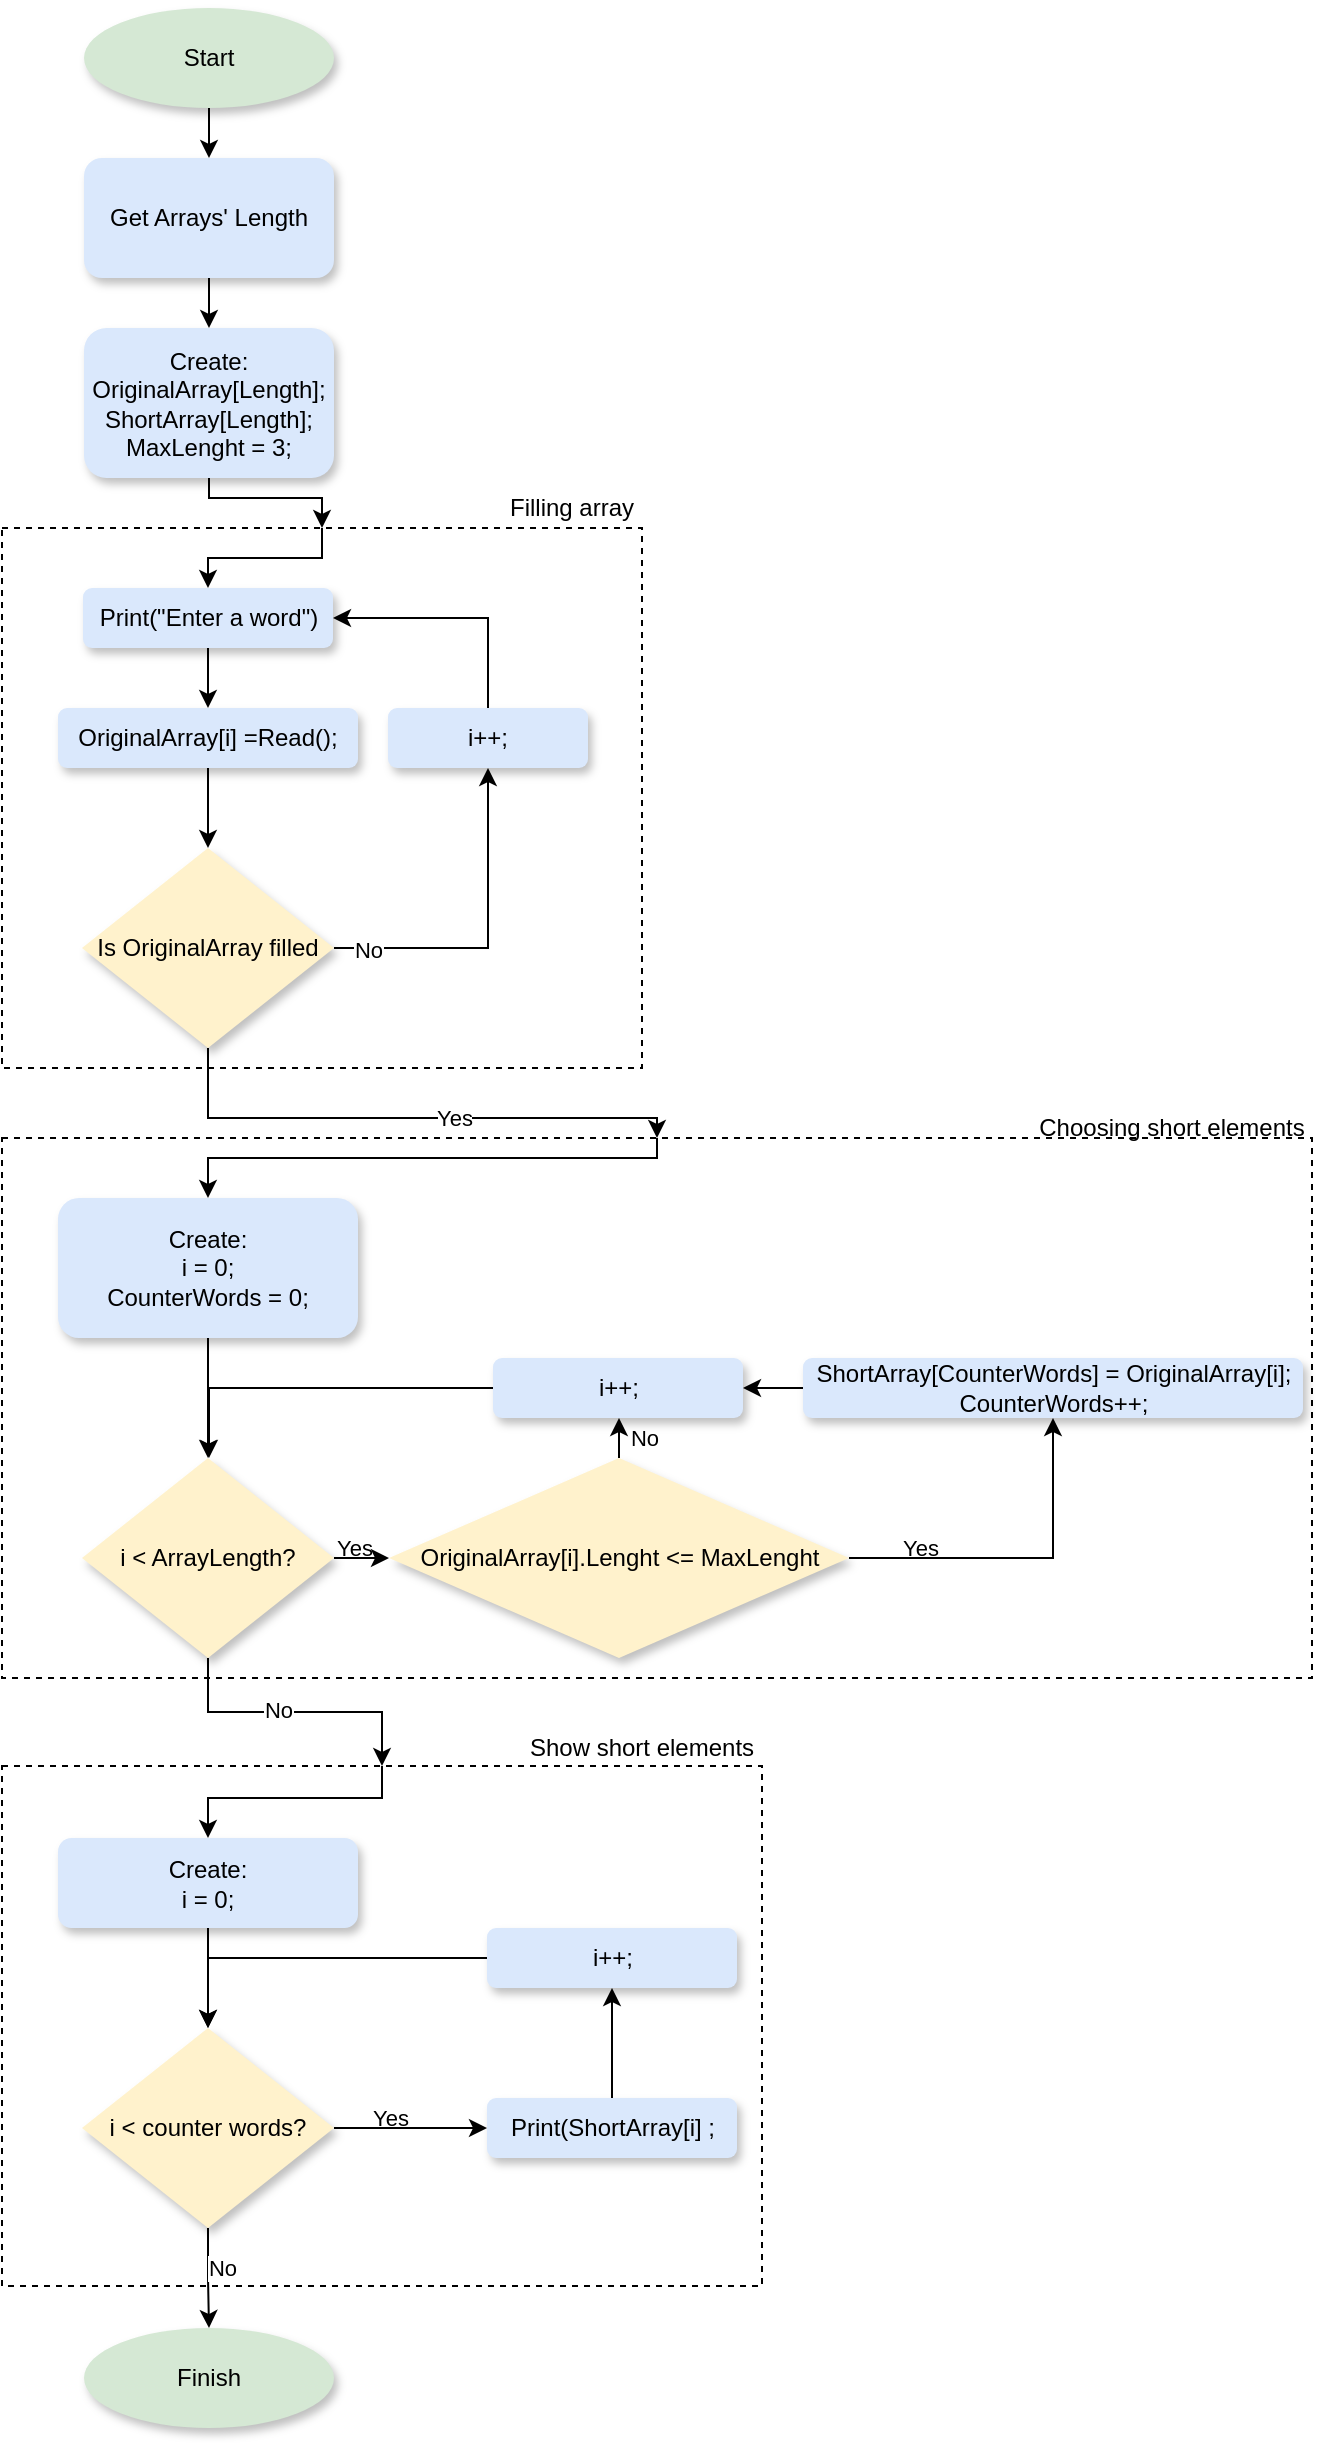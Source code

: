 <mxfile version="17.4.0" type="device"><diagram id="9f0XdQzy3FKB5ScoxyF3" name="Page-1"><mxGraphModel dx="1218" dy="765" grid="1" gridSize="10" guides="1" tooltips="1" connect="1" arrows="1" fold="1" page="1" pageScale="1" pageWidth="827" pageHeight="1169" math="0" shadow="0"><root><mxCell id="0"/><mxCell id="1" parent="0"/><mxCell id="fElGXvAatb5e82R6H3Z8-26" value="" style="rounded=0;whiteSpace=wrap;html=1;fillColor=none;dashed=1;" parent="1" vertex="1"><mxGeometry x="300" y="590" width="655" height="270" as="geometry"/></mxCell><mxCell id="fElGXvAatb5e82R6H3Z8-15" value="" style="rounded=0;whiteSpace=wrap;html=1;fillColor=none;dashed=1;" parent="1" vertex="1"><mxGeometry x="300" y="285" width="320" height="270" as="geometry"/></mxCell><mxCell id="fElGXvAatb5e82R6H3Z8-1" value="Start" style="ellipse;whiteSpace=wrap;html=1;fillColor=#d5e8d4;strokeColor=none;shadow=1;" parent="1" vertex="1"><mxGeometry x="341" y="25" width="125" height="50" as="geometry"/></mxCell><mxCell id="fElGXvAatb5e82R6H3Z8-2" value="Finish" style="ellipse;whiteSpace=wrap;html=1;fillColor=#d5e8d4;strokeColor=none;shadow=1;" parent="1" vertex="1"><mxGeometry x="341" y="1185" width="125" height="50" as="geometry"/></mxCell><mxCell id="fElGXvAatb5e82R6H3Z8-3" value="Create:&lt;br&gt;OriginalArray[Length];&lt;br&gt;ShortArray[Length];&lt;br&gt;MaxLenght = 3;" style="rounded=1;whiteSpace=wrap;html=1;fillColor=#dae8fc;strokeColor=none;shadow=1;" parent="1" vertex="1"><mxGeometry x="341" y="185" width="125" height="75" as="geometry"/></mxCell><mxCell id="fElGXvAatb5e82R6H3Z8-4" value="" style="endArrow=classic;html=1;rounded=0;exitX=0.5;exitY=1;exitDx=0;exitDy=0;entryX=0.5;entryY=0;entryDx=0;entryDy=0;" parent="1" source="fElGXvAatb5e82R6H3Z8-1" target="-HsQi6lcURpqsO1s5cyl-1" edge="1"><mxGeometry width="50" height="50" relative="1" as="geometry"><mxPoint x="390" y="300" as="sourcePoint"/><mxPoint x="440" y="250" as="targetPoint"/></mxGeometry></mxCell><mxCell id="fElGXvAatb5e82R6H3Z8-22" value="" style="edgeStyle=orthogonalEdgeStyle;rounded=0;orthogonalLoop=1;jettySize=auto;html=1;entryX=0.5;entryY=0;entryDx=0;entryDy=0;" parent="1" source="fElGXvAatb5e82R6H3Z8-5" target="fElGXvAatb5e82R6H3Z8-26" edge="1"><mxGeometry relative="1" as="geometry"><Array as="points"><mxPoint x="403" y="580"/><mxPoint x="628" y="580"/></Array></mxGeometry></mxCell><mxCell id="fElGXvAatb5e82R6H3Z8-23" value="Yes" style="edgeLabel;html=1;align=center;verticalAlign=middle;resizable=0;points=[];" parent="fElGXvAatb5e82R6H3Z8-22" vertex="1" connectable="0"><mxGeometry x="0.171" relative="1" as="geometry"><mxPoint as="offset"/></mxGeometry></mxCell><mxCell id="fElGXvAatb5e82R6H3Z8-5" value="Is OriginalArray filled" style="rhombus;whiteSpace=wrap;html=1;fillColor=#fff2cc;strokeColor=none;shadow=1;rounded=0;" parent="1" vertex="1"><mxGeometry x="340" y="445" width="126" height="100" as="geometry"/></mxCell><mxCell id="fElGXvAatb5e82R6H3Z8-10" value="" style="edgeStyle=orthogonalEdgeStyle;rounded=0;orthogonalLoop=1;jettySize=auto;html=1;" parent="1" source="fElGXvAatb5e82R6H3Z8-7" target="fElGXvAatb5e82R6H3Z8-8" edge="1"><mxGeometry relative="1" as="geometry"/></mxCell><mxCell id="fElGXvAatb5e82R6H3Z8-7" value="Print(&quot;Enter a word&quot;)" style="rounded=1;whiteSpace=wrap;html=1;fillColor=#dae8fc;strokeColor=none;shadow=1;" parent="1" vertex="1"><mxGeometry x="340.5" y="315" width="125" height="30" as="geometry"/></mxCell><mxCell id="fElGXvAatb5e82R6H3Z8-11" value="" style="edgeStyle=orthogonalEdgeStyle;rounded=0;orthogonalLoop=1;jettySize=auto;html=1;" parent="1" source="fElGXvAatb5e82R6H3Z8-8" target="fElGXvAatb5e82R6H3Z8-5" edge="1"><mxGeometry relative="1" as="geometry"/></mxCell><mxCell id="fElGXvAatb5e82R6H3Z8-8" value="OriginalArray[i] =Read();" style="rounded=1;whiteSpace=wrap;html=1;fillColor=#dae8fc;strokeColor=none;shadow=1;" parent="1" vertex="1"><mxGeometry x="328" y="375" width="150" height="30" as="geometry"/></mxCell><mxCell id="fElGXvAatb5e82R6H3Z8-12" value="" style="edgeStyle=elbowEdgeStyle;elbow=horizontal;endArrow=classic;html=1;rounded=0;exitX=1;exitY=0.5;exitDx=0;exitDy=0;entryX=0.5;entryY=1;entryDx=0;entryDy=0;" parent="1" source="fElGXvAatb5e82R6H3Z8-5" target="fElGXvAatb5e82R6H3Z8-18" edge="1"><mxGeometry width="50" height="50" relative="1" as="geometry"><mxPoint x="420" y="375" as="sourcePoint"/><mxPoint x="470" y="325" as="targetPoint"/><Array as="points"><mxPoint x="543" y="455"/><mxPoint x="523" y="465"/></Array></mxGeometry></mxCell><mxCell id="fElGXvAatb5e82R6H3Z8-13" value="No" style="edgeLabel;html=1;align=center;verticalAlign=middle;resizable=0;points=[];" parent="fElGXvAatb5e82R6H3Z8-12" vertex="1" connectable="0"><mxGeometry x="-0.8" y="-1" relative="1" as="geometry"><mxPoint as="offset"/></mxGeometry></mxCell><mxCell id="fElGXvAatb5e82R6H3Z8-32" value="" style="edgeStyle=orthogonalEdgeStyle;rounded=0;orthogonalLoop=1;jettySize=auto;html=1;" parent="1" source="fElGXvAatb5e82R6H3Z8-14" target="fElGXvAatb5e82R6H3Z8-28" edge="1"><mxGeometry relative="1" as="geometry"/></mxCell><mxCell id="fElGXvAatb5e82R6H3Z8-37" value="No" style="edgeLabel;html=1;align=center;verticalAlign=middle;resizable=0;points=[];" parent="fElGXvAatb5e82R6H3Z8-32" vertex="1" connectable="0"><mxGeometry x="-0.122" y="1" relative="1" as="geometry"><mxPoint as="offset"/></mxGeometry></mxCell><mxCell id="fElGXvAatb5e82R6H3Z8-38" value="" style="edgeStyle=orthogonalEdgeStyle;rounded=0;orthogonalLoop=1;jettySize=auto;html=1;" parent="1" source="fElGXvAatb5e82R6H3Z8-14" target="fElGXvAatb5e82R6H3Z8-30" edge="1"><mxGeometry relative="1" as="geometry"/></mxCell><mxCell id="fElGXvAatb5e82R6H3Z8-39" value="Yes" style="edgeLabel;html=1;align=center;verticalAlign=middle;resizable=0;points=[];labelBackgroundColor=none;" parent="fElGXvAatb5e82R6H3Z8-38" vertex="1" connectable="0"><mxGeometry x="0.289" relative="1" as="geometry"><mxPoint x="1" y="-5" as="offset"/></mxGeometry></mxCell><mxCell id="fElGXvAatb5e82R6H3Z8-14" value="i &amp;lt; ArrayLength?" style="rhombus;whiteSpace=wrap;html=1;fillColor=#fff2cc;strokeColor=none;shadow=1;rounded=0;" parent="1" vertex="1"><mxGeometry x="340" y="750" width="126" height="100" as="geometry"/></mxCell><mxCell id="fElGXvAatb5e82R6H3Z8-16" value="Filling array" style="text;html=1;strokeColor=none;fillColor=none;align=center;verticalAlign=middle;whiteSpace=wrap;rounded=0;dashed=1;" parent="1" vertex="1"><mxGeometry x="550" y="260" width="70" height="30" as="geometry"/></mxCell><mxCell id="fElGXvAatb5e82R6H3Z8-44" value="" style="edgeStyle=orthogonalEdgeStyle;rounded=0;orthogonalLoop=1;jettySize=auto;html=1;" parent="1" source="fElGXvAatb5e82R6H3Z8-17" target="fElGXvAatb5e82R6H3Z8-14" edge="1"><mxGeometry relative="1" as="geometry"/></mxCell><mxCell id="fElGXvAatb5e82R6H3Z8-17" value="Create:&lt;br&gt;i = 0;&lt;br&gt;CounterWords = 0;" style="rounded=1;whiteSpace=wrap;html=1;fillColor=#dae8fc;strokeColor=none;shadow=1;" parent="1" vertex="1"><mxGeometry x="328" y="620" width="150" height="70" as="geometry"/></mxCell><mxCell id="fElGXvAatb5e82R6H3Z8-18" value="i++;" style="rounded=1;whiteSpace=wrap;html=1;fillColor=#dae8fc;strokeColor=none;shadow=1;" parent="1" vertex="1"><mxGeometry x="493" y="375" width="100" height="30" as="geometry"/></mxCell><mxCell id="fElGXvAatb5e82R6H3Z8-19" value="" style="edgeStyle=elbowEdgeStyle;elbow=horizontal;endArrow=classic;html=1;rounded=0;exitX=0.5;exitY=0;exitDx=0;exitDy=0;entryX=1;entryY=0.5;entryDx=0;entryDy=0;" parent="1" source="fElGXvAatb5e82R6H3Z8-18" target="fElGXvAatb5e82R6H3Z8-7" edge="1"><mxGeometry width="50" height="50" relative="1" as="geometry"><mxPoint x="476" y="505" as="sourcePoint"/><mxPoint x="532.5" y="450" as="targetPoint"/><Array as="points"><mxPoint x="543" y="355"/></Array></mxGeometry></mxCell><mxCell id="fElGXvAatb5e82R6H3Z8-27" value="Choosing short elements" style="text;html=1;strokeColor=none;fillColor=none;align=center;verticalAlign=middle;whiteSpace=wrap;rounded=0;dashed=1;" parent="1" vertex="1"><mxGeometry x="815" y="570" width="140" height="30" as="geometry"/></mxCell><mxCell id="fElGXvAatb5e82R6H3Z8-28" value="" style="rounded=0;whiteSpace=wrap;html=1;fillColor=none;dashed=1;" parent="1" vertex="1"><mxGeometry x="300" y="904" width="380" height="260" as="geometry"/></mxCell><mxCell id="fElGXvAatb5e82R6H3Z8-29" value="Show short elements" style="text;html=1;strokeColor=none;fillColor=none;align=center;verticalAlign=middle;whiteSpace=wrap;rounded=0;dashed=1;" parent="1" vertex="1"><mxGeometry x="550" y="880" width="140" height="30" as="geometry"/></mxCell><mxCell id="fElGXvAatb5e82R6H3Z8-41" value="" style="edgeStyle=orthogonalEdgeStyle;rounded=0;orthogonalLoop=1;jettySize=auto;html=1;" parent="1" source="fElGXvAatb5e82R6H3Z8-30" target="fElGXvAatb5e82R6H3Z8-42" edge="1"><mxGeometry relative="1" as="geometry"><mxPoint x="608.5" y="679.97" as="targetPoint"/></mxGeometry></mxCell><mxCell id="fElGXvAatb5e82R6H3Z8-45" value="No" style="edgeLabel;html=1;align=center;verticalAlign=middle;resizable=0;points=[];" parent="fElGXvAatb5e82R6H3Z8-41" vertex="1" connectable="0"><mxGeometry x="-0.705" relative="1" as="geometry"><mxPoint x="12" y="-7" as="offset"/></mxGeometry></mxCell><mxCell id="fElGXvAatb5e82R6H3Z8-48" value="" style="edgeStyle=orthogonalEdgeStyle;rounded=0;orthogonalLoop=1;jettySize=auto;html=1;entryX=0.5;entryY=1;entryDx=0;entryDy=0;exitX=1;exitY=0.5;exitDx=0;exitDy=0;" parent="1" source="fElGXvAatb5e82R6H3Z8-30" target="fElGXvAatb5e82R6H3Z8-51" edge="1"><mxGeometry relative="1" as="geometry"><mxPoint x="820.5" y="809.97" as="targetPoint"/></mxGeometry></mxCell><mxCell id="fElGXvAatb5e82R6H3Z8-49" value="Yes" style="edgeLabel;html=1;align=center;verticalAlign=middle;resizable=0;points=[];labelBackgroundColor=none;" parent="fElGXvAatb5e82R6H3Z8-48" vertex="1" connectable="0"><mxGeometry x="-0.329" y="-1" relative="1" as="geometry"><mxPoint x="-22" y="-6" as="offset"/></mxGeometry></mxCell><mxCell id="fElGXvAatb5e82R6H3Z8-30" value="OriginalArray[i].Lenght &amp;lt;= MaxLenght" style="rhombus;whiteSpace=wrap;html=1;fillColor=#fff2cc;strokeColor=none;shadow=1;rounded=0;" parent="1" vertex="1"><mxGeometry x="493.5" y="750" width="230" height="100" as="geometry"/></mxCell><mxCell id="fElGXvAatb5e82R6H3Z8-33" value="" style="edgeStyle=elbowEdgeStyle;elbow=vertical;endArrow=classic;html=1;rounded=0;exitX=0.5;exitY=1;exitDx=0;exitDy=0;entryX=0.5;entryY=0;entryDx=0;entryDy=0;" parent="1" source="fElGXvAatb5e82R6H3Z8-3" target="fElGXvAatb5e82R6H3Z8-15" edge="1"><mxGeometry width="50" height="50" relative="1" as="geometry"><mxPoint x="403.5" y="275" as="sourcePoint"/><mxPoint x="490" y="195" as="targetPoint"/><Array as="points"><mxPoint x="435" y="270"/><mxPoint x="435" y="260"/></Array></mxGeometry></mxCell><mxCell id="fElGXvAatb5e82R6H3Z8-34" value="" style="edgeStyle=elbowEdgeStyle;elbow=vertical;endArrow=classic;html=1;rounded=0;exitX=0.5;exitY=0;exitDx=0;exitDy=0;entryX=0.5;entryY=0;entryDx=0;entryDy=0;" parent="1" source="fElGXvAatb5e82R6H3Z8-15" target="fElGXvAatb5e82R6H3Z8-7" edge="1"><mxGeometry width="50" height="50" relative="1" as="geometry"><mxPoint x="408.5" y="280" as="sourcePoint"/><mxPoint x="465" y="300" as="targetPoint"/><Array as="points"><mxPoint x="430" y="300"/></Array></mxGeometry></mxCell><mxCell id="fElGXvAatb5e82R6H3Z8-35" value="" style="edgeStyle=orthogonalEdgeStyle;rounded=0;orthogonalLoop=1;jettySize=auto;html=1;entryX=0.5;entryY=0;entryDx=0;entryDy=0;exitX=0.5;exitY=0;exitDx=0;exitDy=0;" parent="1" source="fElGXvAatb5e82R6H3Z8-26" target="fElGXvAatb5e82R6H3Z8-17" edge="1"><mxGeometry relative="1" as="geometry"><mxPoint x="408" y="550" as="sourcePoint"/><mxPoint x="465" y="669.97" as="targetPoint"/><Array as="points"><mxPoint x="628" y="600"/><mxPoint x="403" y="600"/></Array></mxGeometry></mxCell><mxCell id="fElGXvAatb5e82R6H3Z8-43" value="" style="edgeStyle=orthogonalEdgeStyle;rounded=0;orthogonalLoop=1;jettySize=auto;html=1;entryX=0.5;entryY=0;entryDx=0;entryDy=0;" parent="1" source="fElGXvAatb5e82R6H3Z8-42" target="fElGXvAatb5e82R6H3Z8-14" edge="1"><mxGeometry relative="1" as="geometry"><Array as="points"><mxPoint x="403.5" y="715"/><mxPoint x="403.5" y="750"/></Array></mxGeometry></mxCell><mxCell id="fElGXvAatb5e82R6H3Z8-42" value="i++;" style="rounded=1;whiteSpace=wrap;html=1;fillColor=#dae8fc;strokeColor=none;shadow=1;" parent="1" vertex="1"><mxGeometry x="545.5" y="700" width="125" height="30" as="geometry"/></mxCell><mxCell id="fElGXvAatb5e82R6H3Z8-51" value="ShortArray[CounterWords] = OriginalArray[i];&lt;br&gt;CounterWords++;" style="rounded=1;whiteSpace=wrap;html=1;fillColor=#dae8fc;strokeColor=none;shadow=1;" parent="1" vertex="1"><mxGeometry x="700.5" y="700" width="250" height="30" as="geometry"/></mxCell><mxCell id="fElGXvAatb5e82R6H3Z8-53" value="" style="edgeStyle=orthogonalEdgeStyle;rounded=0;orthogonalLoop=1;jettySize=auto;html=1;entryX=1;entryY=0.5;entryDx=0;entryDy=0;exitX=0;exitY=0.5;exitDx=0;exitDy=0;" parent="1" source="fElGXvAatb5e82R6H3Z8-51" target="fElGXvAatb5e82R6H3Z8-42" edge="1"><mxGeometry relative="1" as="geometry"><mxPoint x="690.5" y="715" as="sourcePoint"/><Array as="points"><mxPoint x="685.5" y="715"/><mxPoint x="685.5" y="715"/></Array></mxGeometry></mxCell><mxCell id="fElGXvAatb5e82R6H3Z8-77" style="edgeStyle=orthogonalEdgeStyle;rounded=0;orthogonalLoop=1;jettySize=auto;html=1;entryX=0.5;entryY=0;entryDx=0;entryDy=0;" parent="1" source="fElGXvAatb5e82R6H3Z8-57" target="fElGXvAatb5e82R6H3Z8-2" edge="1"><mxGeometry relative="1" as="geometry"/></mxCell><mxCell id="fElGXvAatb5e82R6H3Z8-78" value="No" style="edgeLabel;html=1;align=center;verticalAlign=middle;resizable=0;points=[];" parent="fElGXvAatb5e82R6H3Z8-77" vertex="1" connectable="0"><mxGeometry x="-0.63" relative="1" as="geometry"><mxPoint x="7" y="10" as="offset"/></mxGeometry></mxCell><mxCell id="fElGXvAatb5e82R6H3Z8-57" value="i &amp;lt; counter words?" style="rhombus;whiteSpace=wrap;html=1;fillColor=#fff2cc;strokeColor=none;shadow=1;rounded=0;" parent="1" vertex="1"><mxGeometry x="340" y="1035" width="126" height="100" as="geometry"/></mxCell><mxCell id="fElGXvAatb5e82R6H3Z8-67" style="edgeStyle=orthogonalEdgeStyle;rounded=0;orthogonalLoop=1;jettySize=auto;html=1;entryX=0.5;entryY=0;entryDx=0;entryDy=0;" parent="1" source="fElGXvAatb5e82R6H3Z8-58" target="fElGXvAatb5e82R6H3Z8-57" edge="1"><mxGeometry relative="1" as="geometry"/></mxCell><mxCell id="fElGXvAatb5e82R6H3Z8-58" value="Create:&lt;br&gt;i = 0;" style="rounded=1;whiteSpace=wrap;html=1;fillColor=#dae8fc;strokeColor=none;shadow=1;" parent="1" vertex="1"><mxGeometry x="328" y="940" width="150" height="45" as="geometry"/></mxCell><mxCell id="fElGXvAatb5e82R6H3Z8-71" style="edgeStyle=orthogonalEdgeStyle;rounded=0;orthogonalLoop=1;jettySize=auto;html=1;entryX=0.5;entryY=0;entryDx=0;entryDy=0;exitX=0;exitY=0.5;exitDx=0;exitDy=0;" parent="1" source="fElGXvAatb5e82R6H3Z8-60" target="fElGXvAatb5e82R6H3Z8-57" edge="1"><mxGeometry relative="1" as="geometry"/></mxCell><mxCell id="fElGXvAatb5e82R6H3Z8-60" value="i++;" style="rounded=1;whiteSpace=wrap;html=1;fillColor=#dae8fc;strokeColor=none;shadow=1;" parent="1" vertex="1"><mxGeometry x="542.5" y="985" width="125" height="30" as="geometry"/></mxCell><mxCell id="fElGXvAatb5e82R6H3Z8-72" style="edgeStyle=orthogonalEdgeStyle;rounded=0;orthogonalLoop=1;jettySize=auto;html=1;entryX=0.5;entryY=1;entryDx=0;entryDy=0;exitX=0.5;exitY=0;exitDx=0;exitDy=0;" parent="1" source="fElGXvAatb5e82R6H3Z8-62" target="fElGXvAatb5e82R6H3Z8-60" edge="1"><mxGeometry relative="1" as="geometry"><mxPoint x="640" y="1035" as="sourcePoint"/></mxGeometry></mxCell><mxCell id="fElGXvAatb5e82R6H3Z8-62" value="Print(ShortArray[i] ;" style="rounded=1;whiteSpace=wrap;html=1;fillColor=#dae8fc;strokeColor=none;shadow=1;" parent="1" vertex="1"><mxGeometry x="542.5" y="1070" width="125" height="30" as="geometry"/></mxCell><mxCell id="fElGXvAatb5e82R6H3Z8-65" value="" style="edgeStyle=orthogonalEdgeStyle;rounded=0;orthogonalLoop=1;jettySize=auto;html=1;exitX=0.5;exitY=0;exitDx=0;exitDy=0;entryX=0.5;entryY=0;entryDx=0;entryDy=0;" parent="1" source="fElGXvAatb5e82R6H3Z8-28" target="fElGXvAatb5e82R6H3Z8-58" edge="1"><mxGeometry relative="1" as="geometry"><mxPoint x="408" y="774.97" as="sourcePoint"/><mxPoint x="465" y="909" as="targetPoint"/><Array as="points"><mxPoint x="490" y="920"/><mxPoint x="403" y="920"/></Array></mxGeometry></mxCell><mxCell id="fElGXvAatb5e82R6H3Z8-68" value="" style="endArrow=classic;html=1;rounded=0;exitX=1;exitY=0.5;exitDx=0;exitDy=0;entryX=0;entryY=0.5;entryDx=0;entryDy=0;" parent="1" source="fElGXvAatb5e82R6H3Z8-57" target="fElGXvAatb5e82R6H3Z8-62" edge="1"><mxGeometry width="50" height="50" relative="1" as="geometry"><mxPoint x="500" y="1075" as="sourcePoint"/><mxPoint x="525" y="1085" as="targetPoint"/></mxGeometry></mxCell><mxCell id="fElGXvAatb5e82R6H3Z8-76" value="Yes" style="edgeLabel;html=1;align=center;verticalAlign=middle;resizable=0;points=[];labelBackgroundColor=none;" parent="fElGXvAatb5e82R6H3Z8-68" vertex="1" connectable="0"><mxGeometry x="-0.365" y="-1" relative="1" as="geometry"><mxPoint x="3" y="-6" as="offset"/></mxGeometry></mxCell><mxCell id="-HsQi6lcURpqsO1s5cyl-2" style="edgeStyle=orthogonalEdgeStyle;rounded=0;orthogonalLoop=1;jettySize=auto;html=1;entryX=0.5;entryY=0;entryDx=0;entryDy=0;" edge="1" parent="1" source="-HsQi6lcURpqsO1s5cyl-1" target="fElGXvAatb5e82R6H3Z8-3"><mxGeometry relative="1" as="geometry"/></mxCell><mxCell id="-HsQi6lcURpqsO1s5cyl-1" value="Get Arrays' Length" style="rounded=1;whiteSpace=wrap;html=1;fillColor=#dae8fc;strokeColor=none;shadow=1;" vertex="1" parent="1"><mxGeometry x="341" y="100" width="125" height="60" as="geometry"/></mxCell></root></mxGraphModel></diagram></mxfile>